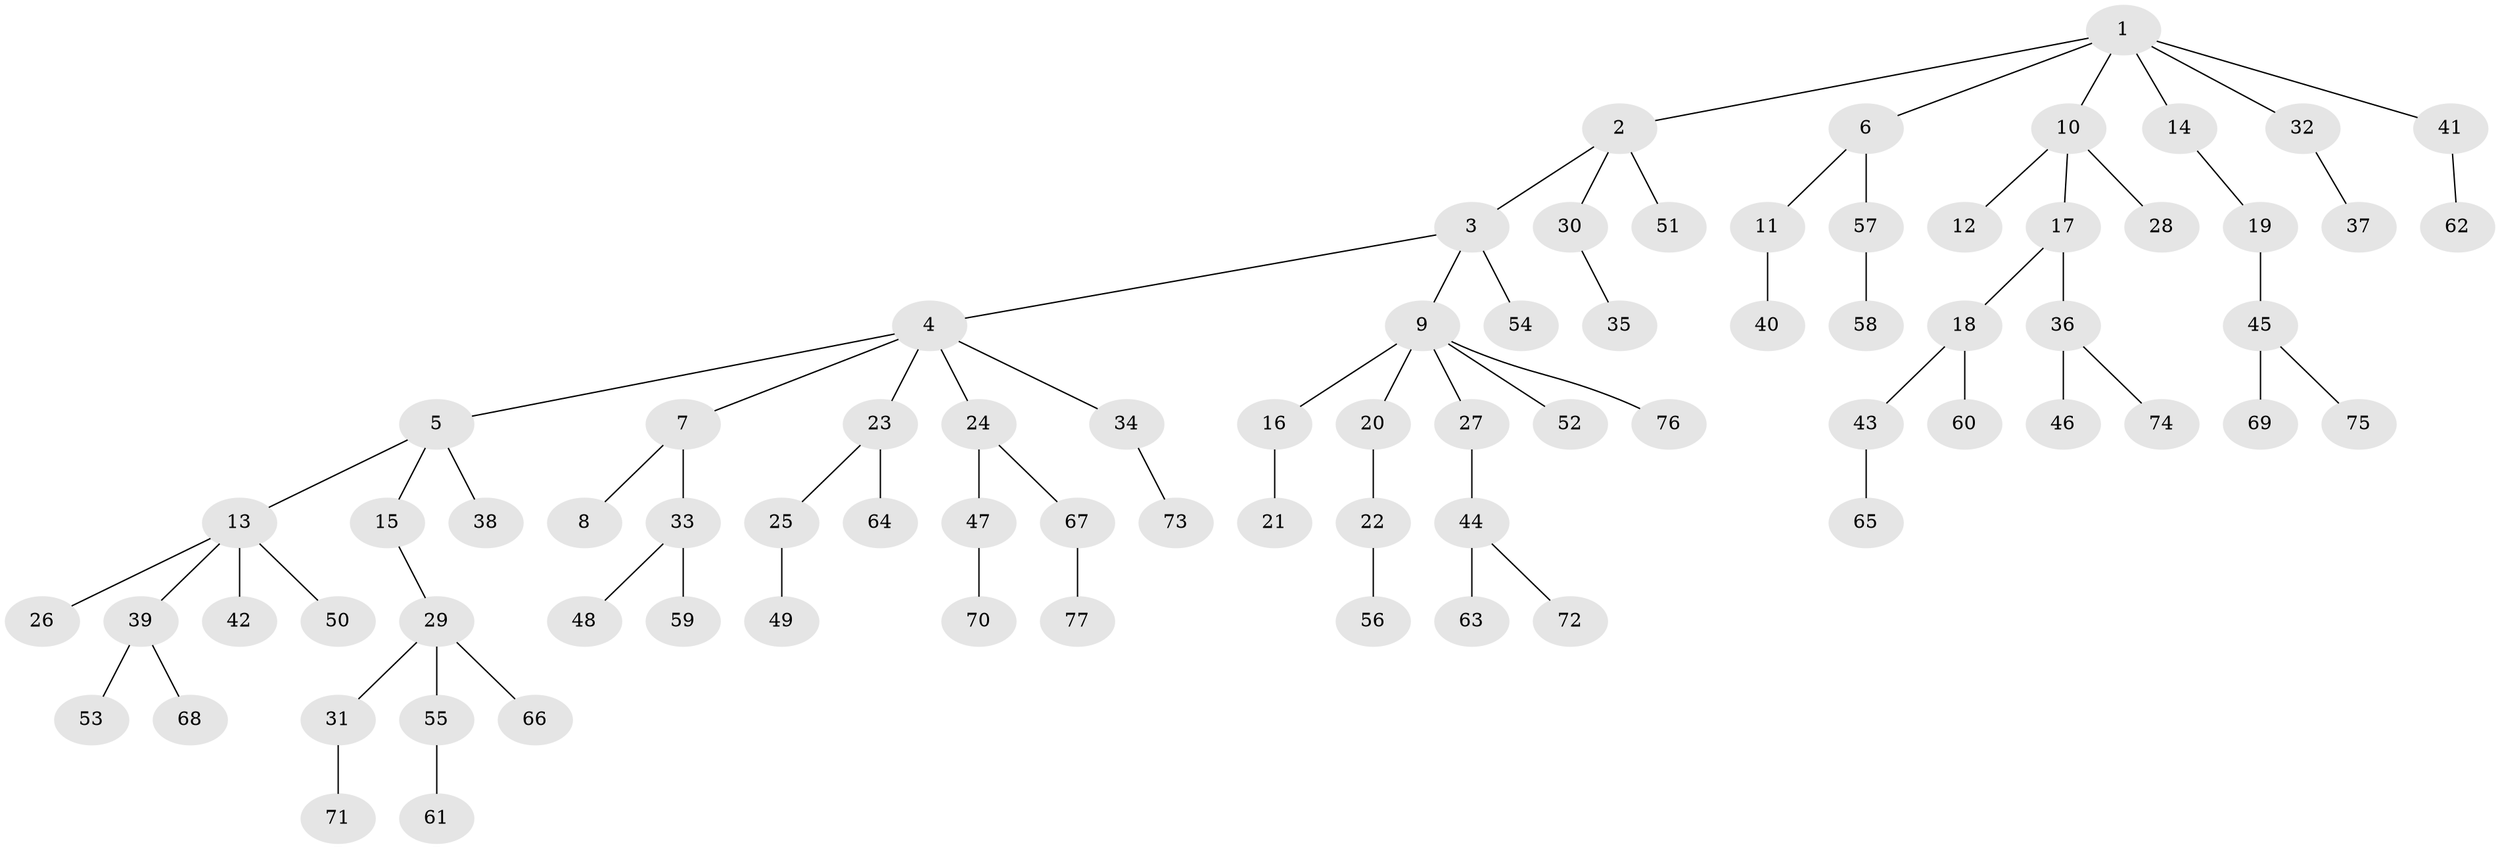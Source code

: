 // Generated by graph-tools (version 1.1) at 2025/50/03/09/25 03:50:18]
// undirected, 77 vertices, 76 edges
graph export_dot {
graph [start="1"]
  node [color=gray90,style=filled];
  1;
  2;
  3;
  4;
  5;
  6;
  7;
  8;
  9;
  10;
  11;
  12;
  13;
  14;
  15;
  16;
  17;
  18;
  19;
  20;
  21;
  22;
  23;
  24;
  25;
  26;
  27;
  28;
  29;
  30;
  31;
  32;
  33;
  34;
  35;
  36;
  37;
  38;
  39;
  40;
  41;
  42;
  43;
  44;
  45;
  46;
  47;
  48;
  49;
  50;
  51;
  52;
  53;
  54;
  55;
  56;
  57;
  58;
  59;
  60;
  61;
  62;
  63;
  64;
  65;
  66;
  67;
  68;
  69;
  70;
  71;
  72;
  73;
  74;
  75;
  76;
  77;
  1 -- 2;
  1 -- 6;
  1 -- 10;
  1 -- 14;
  1 -- 32;
  1 -- 41;
  2 -- 3;
  2 -- 30;
  2 -- 51;
  3 -- 4;
  3 -- 9;
  3 -- 54;
  4 -- 5;
  4 -- 7;
  4 -- 23;
  4 -- 24;
  4 -- 34;
  5 -- 13;
  5 -- 15;
  5 -- 38;
  6 -- 11;
  6 -- 57;
  7 -- 8;
  7 -- 33;
  9 -- 16;
  9 -- 20;
  9 -- 27;
  9 -- 52;
  9 -- 76;
  10 -- 12;
  10 -- 17;
  10 -- 28;
  11 -- 40;
  13 -- 26;
  13 -- 39;
  13 -- 42;
  13 -- 50;
  14 -- 19;
  15 -- 29;
  16 -- 21;
  17 -- 18;
  17 -- 36;
  18 -- 43;
  18 -- 60;
  19 -- 45;
  20 -- 22;
  22 -- 56;
  23 -- 25;
  23 -- 64;
  24 -- 47;
  24 -- 67;
  25 -- 49;
  27 -- 44;
  29 -- 31;
  29 -- 55;
  29 -- 66;
  30 -- 35;
  31 -- 71;
  32 -- 37;
  33 -- 48;
  33 -- 59;
  34 -- 73;
  36 -- 46;
  36 -- 74;
  39 -- 53;
  39 -- 68;
  41 -- 62;
  43 -- 65;
  44 -- 63;
  44 -- 72;
  45 -- 69;
  45 -- 75;
  47 -- 70;
  55 -- 61;
  57 -- 58;
  67 -- 77;
}
